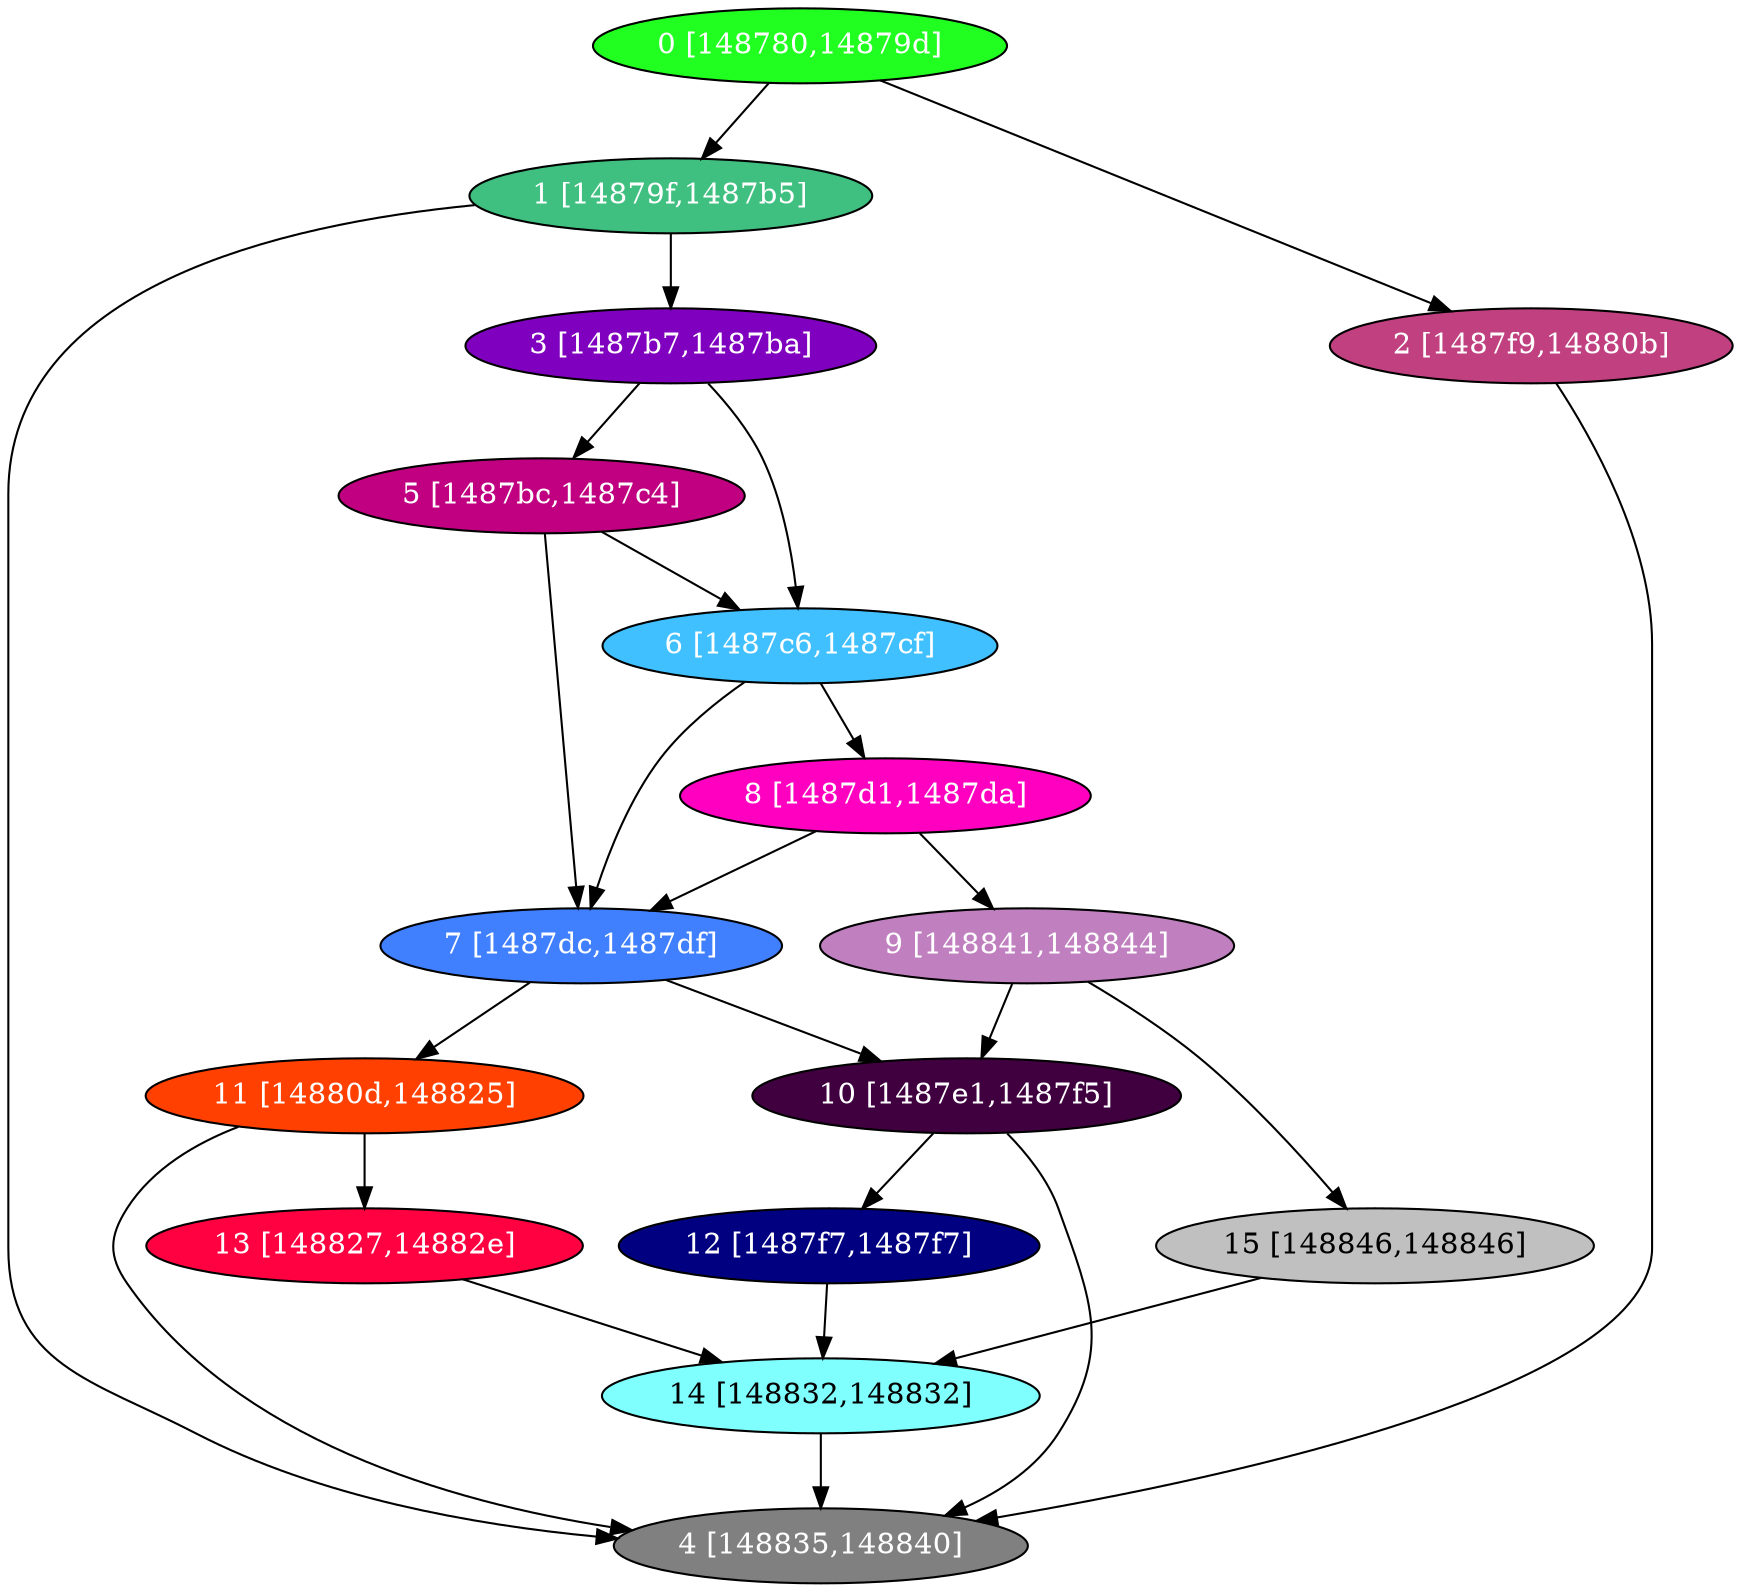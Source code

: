 diGraph libnss3{
	libnss3_0  [style=filled fillcolor="#20FF20" fontcolor="#ffffff" shape=oval label="0 [148780,14879d]"]
	libnss3_1  [style=filled fillcolor="#40C080" fontcolor="#ffffff" shape=oval label="1 [14879f,1487b5]"]
	libnss3_2  [style=filled fillcolor="#C04080" fontcolor="#ffffff" shape=oval label="2 [1487f9,14880b]"]
	libnss3_3  [style=filled fillcolor="#8000C0" fontcolor="#ffffff" shape=oval label="3 [1487b7,1487ba]"]
	libnss3_4  [style=filled fillcolor="#808080" fontcolor="#ffffff" shape=oval label="4 [148835,148840]"]
	libnss3_5  [style=filled fillcolor="#C00080" fontcolor="#ffffff" shape=oval label="5 [1487bc,1487c4]"]
	libnss3_6  [style=filled fillcolor="#40C0FF" fontcolor="#ffffff" shape=oval label="6 [1487c6,1487cf]"]
	libnss3_7  [style=filled fillcolor="#4080FF" fontcolor="#ffffff" shape=oval label="7 [1487dc,1487df]"]
	libnss3_8  [style=filled fillcolor="#FF00C0" fontcolor="#ffffff" shape=oval label="8 [1487d1,1487da]"]
	libnss3_9  [style=filled fillcolor="#C080C0" fontcolor="#ffffff" shape=oval label="9 [148841,148844]"]
	libnss3_a  [style=filled fillcolor="#400040" fontcolor="#ffffff" shape=oval label="10 [1487e1,1487f5]"]
	libnss3_b  [style=filled fillcolor="#FF4000" fontcolor="#ffffff" shape=oval label="11 [14880d,148825]"]
	libnss3_c  [style=filled fillcolor="#000080" fontcolor="#ffffff" shape=oval label="12 [1487f7,1487f7]"]
	libnss3_d  [style=filled fillcolor="#FF0040" fontcolor="#ffffff" shape=oval label="13 [148827,14882e]"]
	libnss3_e  [style=filled fillcolor="#80FFFF" fontcolor="#000000" shape=oval label="14 [148832,148832]"]
	libnss3_f  [style=filled fillcolor="#C0C0C0" fontcolor="#000000" shape=oval label="15 [148846,148846]"]

	libnss3_0 -> libnss3_1
	libnss3_0 -> libnss3_2
	libnss3_1 -> libnss3_3
	libnss3_1 -> libnss3_4
	libnss3_2 -> libnss3_4
	libnss3_3 -> libnss3_5
	libnss3_3 -> libnss3_6
	libnss3_5 -> libnss3_6
	libnss3_5 -> libnss3_7
	libnss3_6 -> libnss3_7
	libnss3_6 -> libnss3_8
	libnss3_7 -> libnss3_a
	libnss3_7 -> libnss3_b
	libnss3_8 -> libnss3_7
	libnss3_8 -> libnss3_9
	libnss3_9 -> libnss3_a
	libnss3_9 -> libnss3_f
	libnss3_a -> libnss3_4
	libnss3_a -> libnss3_c
	libnss3_b -> libnss3_4
	libnss3_b -> libnss3_d
	libnss3_c -> libnss3_e
	libnss3_d -> libnss3_e
	libnss3_e -> libnss3_4
	libnss3_f -> libnss3_e
}